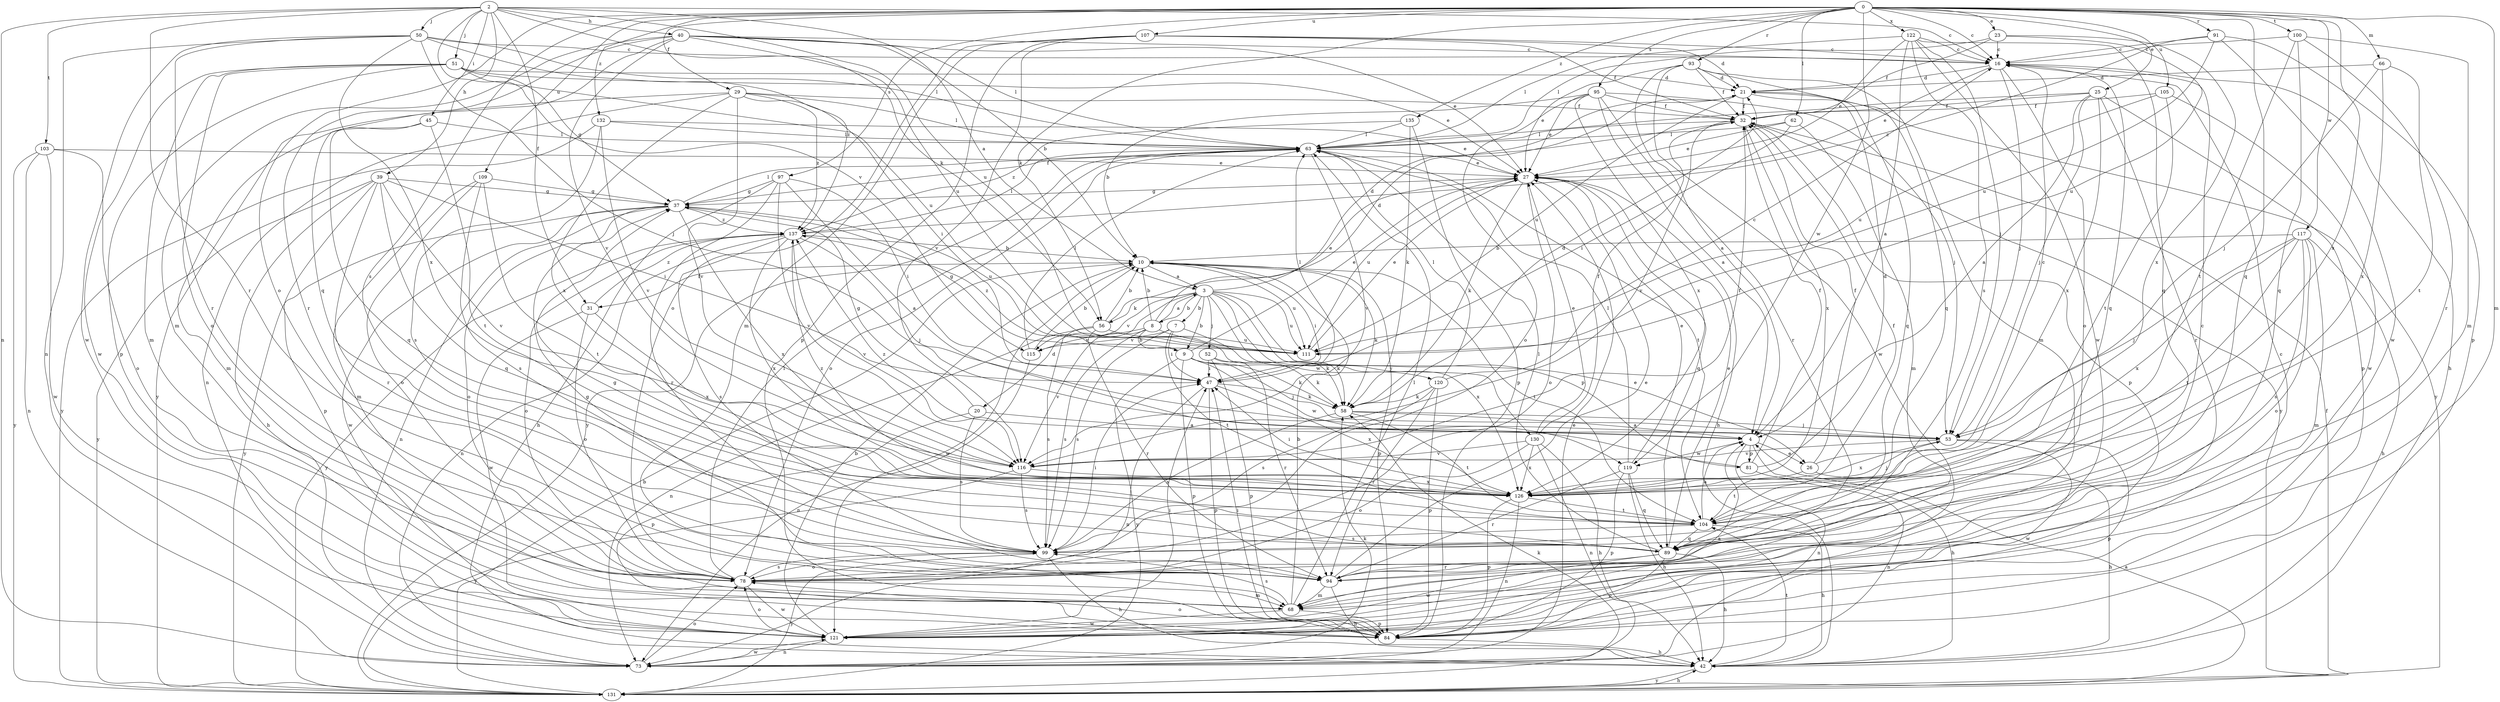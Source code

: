 strict digraph  {
0;
2;
3;
4;
7;
8;
9;
10;
16;
20;
21;
23;
25;
26;
27;
29;
31;
32;
37;
39;
40;
42;
45;
47;
50;
51;
52;
53;
56;
58;
62;
63;
66;
68;
73;
78;
81;
84;
89;
91;
93;
94;
95;
97;
99;
100;
103;
104;
105;
107;
109;
111;
115;
116;
117;
119;
120;
121;
122;
126;
130;
131;
132;
135;
137;
0 -> 16  [label=c];
0 -> 23  [label=e];
0 -> 25  [label=e];
0 -> 29  [label=f];
0 -> 56  [label=k];
0 -> 62  [label=l];
0 -> 66  [label=m];
0 -> 68  [label=m];
0 -> 78  [label=o];
0 -> 89  [label=q];
0 -> 91  [label=r];
0 -> 93  [label=r];
0 -> 95  [label=s];
0 -> 97  [label=s];
0 -> 99  [label=s];
0 -> 100  [label=t];
0 -> 105  [label=u];
0 -> 107  [label=u];
0 -> 109  [label=u];
0 -> 117  [label=w];
0 -> 119  [label=w];
0 -> 122  [label=x];
0 -> 126  [label=x];
0 -> 132  [label=z];
0 -> 135  [label=z];
2 -> 3  [label=a];
2 -> 16  [label=c];
2 -> 31  [label=f];
2 -> 39  [label=h];
2 -> 40  [label=h];
2 -> 45  [label=i];
2 -> 50  [label=j];
2 -> 51  [label=j];
2 -> 56  [label=k];
2 -> 73  [label=n];
2 -> 94  [label=r];
2 -> 103  [label=t];
2 -> 111  [label=u];
2 -> 115  [label=v];
3 -> 7  [label=b];
3 -> 8  [label=b];
3 -> 9  [label=b];
3 -> 20  [label=d];
3 -> 21  [label=d];
3 -> 26  [label=e];
3 -> 52  [label=j];
3 -> 56  [label=k];
3 -> 81  [label=p];
3 -> 111  [label=u];
3 -> 115  [label=v];
3 -> 126  [label=x];
3 -> 130  [label=y];
4 -> 26  [label=e];
4 -> 42  [label=h];
4 -> 73  [label=n];
4 -> 81  [label=p];
4 -> 119  [label=w];
7 -> 47  [label=i];
7 -> 58  [label=k];
7 -> 99  [label=s];
7 -> 104  [label=t];
7 -> 115  [label=v];
8 -> 3  [label=a];
8 -> 9  [label=b];
8 -> 10  [label=b];
8 -> 27  [label=e];
8 -> 58  [label=k];
8 -> 99  [label=s];
8 -> 115  [label=v];
8 -> 116  [label=v];
9 -> 27  [label=e];
9 -> 37  [label=g];
9 -> 53  [label=j];
9 -> 58  [label=k];
9 -> 84  [label=p];
9 -> 119  [label=w];
9 -> 120  [label=w];
9 -> 131  [label=y];
10 -> 3  [label=a];
10 -> 31  [label=f];
10 -> 47  [label=i];
10 -> 58  [label=k];
10 -> 84  [label=p];
10 -> 104  [label=t];
10 -> 111  [label=u];
10 -> 121  [label=w];
16 -> 21  [label=d];
16 -> 27  [label=e];
16 -> 42  [label=h];
16 -> 53  [label=j];
16 -> 78  [label=o];
16 -> 89  [label=q];
20 -> 4  [label=a];
20 -> 37  [label=g];
20 -> 84  [label=p];
20 -> 99  [label=s];
21 -> 32  [label=f];
21 -> 89  [label=q];
21 -> 111  [label=u];
21 -> 131  [label=y];
23 -> 16  [label=c];
23 -> 32  [label=f];
23 -> 63  [label=l];
23 -> 111  [label=u];
23 -> 126  [label=x];
25 -> 4  [label=a];
25 -> 32  [label=f];
25 -> 53  [label=j];
25 -> 63  [label=l];
25 -> 84  [label=p];
25 -> 94  [label=r];
25 -> 126  [label=x];
26 -> 16  [label=c];
26 -> 32  [label=f];
26 -> 42  [label=h];
26 -> 104  [label=t];
27 -> 37  [label=g];
27 -> 42  [label=h];
27 -> 58  [label=k];
27 -> 78  [label=o];
27 -> 89  [label=q];
27 -> 111  [label=u];
29 -> 32  [label=f];
29 -> 47  [label=i];
29 -> 63  [label=l];
29 -> 73  [label=n];
29 -> 116  [label=v];
29 -> 126  [label=x];
29 -> 131  [label=y];
29 -> 137  [label=z];
31 -> 78  [label=o];
31 -> 121  [label=w];
31 -> 126  [label=x];
31 -> 137  [label=z];
32 -> 63  [label=l];
32 -> 84  [label=p];
32 -> 116  [label=v];
32 -> 126  [label=x];
32 -> 131  [label=y];
37 -> 32  [label=f];
37 -> 63  [label=l];
37 -> 73  [label=n];
37 -> 78  [label=o];
37 -> 111  [label=u];
37 -> 121  [label=w];
37 -> 126  [label=x];
37 -> 131  [label=y];
37 -> 137  [label=z];
39 -> 37  [label=g];
39 -> 42  [label=h];
39 -> 47  [label=i];
39 -> 84  [label=p];
39 -> 89  [label=q];
39 -> 94  [label=r];
39 -> 116  [label=v];
39 -> 131  [label=y];
40 -> 10  [label=b];
40 -> 16  [label=c];
40 -> 27  [label=e];
40 -> 63  [label=l];
40 -> 68  [label=m];
40 -> 89  [label=q];
40 -> 94  [label=r];
40 -> 111  [label=u];
40 -> 116  [label=v];
42 -> 104  [label=t];
42 -> 131  [label=y];
45 -> 63  [label=l];
45 -> 68  [label=m];
45 -> 89  [label=q];
45 -> 104  [label=t];
47 -> 58  [label=k];
47 -> 63  [label=l];
47 -> 73  [label=n];
47 -> 84  [label=p];
47 -> 126  [label=x];
50 -> 16  [label=c];
50 -> 53  [label=j];
50 -> 63  [label=l];
50 -> 73  [label=n];
50 -> 94  [label=r];
50 -> 121  [label=w];
50 -> 126  [label=x];
50 -> 137  [label=z];
51 -> 21  [label=d];
51 -> 27  [label=e];
51 -> 37  [label=g];
51 -> 68  [label=m];
51 -> 78  [label=o];
51 -> 84  [label=p];
51 -> 111  [label=u];
51 -> 121  [label=w];
52 -> 47  [label=i];
52 -> 58  [label=k];
52 -> 84  [label=p];
52 -> 94  [label=r];
53 -> 84  [label=p];
53 -> 116  [label=v];
53 -> 121  [label=w];
53 -> 126  [label=x];
56 -> 10  [label=b];
56 -> 21  [label=d];
56 -> 73  [label=n];
56 -> 94  [label=r];
56 -> 99  [label=s];
56 -> 111  [label=u];
58 -> 4  [label=a];
58 -> 21  [label=d];
58 -> 53  [label=j];
58 -> 99  [label=s];
58 -> 104  [label=t];
62 -> 27  [label=e];
62 -> 47  [label=i];
62 -> 63  [label=l];
62 -> 68  [label=m];
63 -> 27  [label=e];
63 -> 78  [label=o];
63 -> 104  [label=t];
63 -> 116  [label=v];
63 -> 131  [label=y];
66 -> 21  [label=d];
66 -> 53  [label=j];
66 -> 104  [label=t];
66 -> 126  [label=x];
68 -> 10  [label=b];
68 -> 63  [label=l];
68 -> 84  [label=p];
68 -> 99  [label=s];
68 -> 121  [label=w];
73 -> 27  [label=e];
73 -> 58  [label=k];
73 -> 78  [label=o];
73 -> 121  [label=w];
78 -> 63  [label=l];
78 -> 68  [label=m];
78 -> 99  [label=s];
78 -> 121  [label=w];
81 -> 21  [label=d];
81 -> 32  [label=f];
81 -> 73  [label=n];
81 -> 137  [label=z];
84 -> 42  [label=h];
84 -> 47  [label=i];
84 -> 78  [label=o];
89 -> 27  [label=e];
89 -> 37  [label=g];
89 -> 42  [label=h];
89 -> 63  [label=l];
89 -> 84  [label=p];
89 -> 94  [label=r];
89 -> 121  [label=w];
91 -> 16  [label=c];
91 -> 84  [label=p];
91 -> 111  [label=u];
91 -> 121  [label=w];
91 -> 137  [label=z];
93 -> 4  [label=a];
93 -> 21  [label=d];
93 -> 27  [label=e];
93 -> 32  [label=f];
93 -> 68  [label=m];
93 -> 89  [label=q];
93 -> 121  [label=w];
94 -> 16  [label=c];
94 -> 27  [label=e];
94 -> 37  [label=g];
94 -> 42  [label=h];
94 -> 68  [label=m];
95 -> 4  [label=a];
95 -> 10  [label=b];
95 -> 27  [label=e];
95 -> 32  [label=f];
95 -> 53  [label=j];
95 -> 78  [label=o];
95 -> 94  [label=r];
95 -> 126  [label=x];
97 -> 4  [label=a];
97 -> 37  [label=g];
97 -> 42  [label=h];
97 -> 47  [label=i];
97 -> 94  [label=r];
97 -> 116  [label=v];
99 -> 42  [label=h];
99 -> 47  [label=i];
99 -> 78  [label=o];
99 -> 131  [label=y];
100 -> 16  [label=c];
100 -> 68  [label=m];
100 -> 89  [label=q];
100 -> 94  [label=r];
100 -> 104  [label=t];
103 -> 27  [label=e];
103 -> 73  [label=n];
103 -> 78  [label=o];
103 -> 121  [label=w];
103 -> 131  [label=y];
104 -> 4  [label=a];
104 -> 32  [label=f];
104 -> 42  [label=h];
104 -> 89  [label=q];
104 -> 99  [label=s];
105 -> 32  [label=f];
105 -> 104  [label=t];
105 -> 111  [label=u];
105 -> 121  [label=w];
107 -> 16  [label=c];
107 -> 21  [label=d];
107 -> 32  [label=f];
107 -> 68  [label=m];
107 -> 78  [label=o];
107 -> 84  [label=p];
107 -> 116  [label=v];
109 -> 37  [label=g];
109 -> 68  [label=m];
109 -> 78  [label=o];
109 -> 99  [label=s];
109 -> 104  [label=t];
111 -> 27  [label=e];
111 -> 137  [label=z];
115 -> 10  [label=b];
115 -> 63  [label=l];
115 -> 73  [label=n];
116 -> 32  [label=f];
116 -> 99  [label=s];
116 -> 126  [label=x];
116 -> 131  [label=y];
117 -> 10  [label=b];
117 -> 42  [label=h];
117 -> 53  [label=j];
117 -> 68  [label=m];
117 -> 78  [label=o];
117 -> 99  [label=s];
117 -> 104  [label=t];
117 -> 126  [label=x];
119 -> 27  [label=e];
119 -> 42  [label=h];
119 -> 63  [label=l];
119 -> 84  [label=p];
119 -> 89  [label=q];
119 -> 94  [label=r];
120 -> 16  [label=c];
120 -> 58  [label=k];
120 -> 63  [label=l];
120 -> 84  [label=p];
120 -> 94  [label=r];
120 -> 99  [label=s];
121 -> 4  [label=a];
121 -> 10  [label=b];
121 -> 16  [label=c];
121 -> 47  [label=i];
121 -> 73  [label=n];
121 -> 78  [label=o];
122 -> 4  [label=a];
122 -> 16  [label=c];
122 -> 27  [label=e];
122 -> 53  [label=j];
122 -> 63  [label=l];
122 -> 89  [label=q];
122 -> 99  [label=s];
122 -> 121  [label=w];
126 -> 47  [label=i];
126 -> 53  [label=j];
126 -> 73  [label=n];
126 -> 84  [label=p];
126 -> 104  [label=t];
126 -> 137  [label=z];
130 -> 27  [label=e];
130 -> 32  [label=f];
130 -> 42  [label=h];
130 -> 73  [label=n];
130 -> 78  [label=o];
130 -> 116  [label=v];
130 -> 126  [label=x];
131 -> 4  [label=a];
131 -> 10  [label=b];
131 -> 32  [label=f];
131 -> 42  [label=h];
131 -> 58  [label=k];
132 -> 27  [label=e];
132 -> 63  [label=l];
132 -> 99  [label=s];
132 -> 116  [label=v];
132 -> 131  [label=y];
135 -> 58  [label=k];
135 -> 63  [label=l];
135 -> 84  [label=p];
135 -> 137  [label=z];
137 -> 10  [label=b];
137 -> 53  [label=j];
137 -> 63  [label=l];
137 -> 73  [label=n];
137 -> 78  [label=o];
137 -> 99  [label=s];
137 -> 116  [label=v];
137 -> 126  [label=x];
137 -> 131  [label=y];
}
